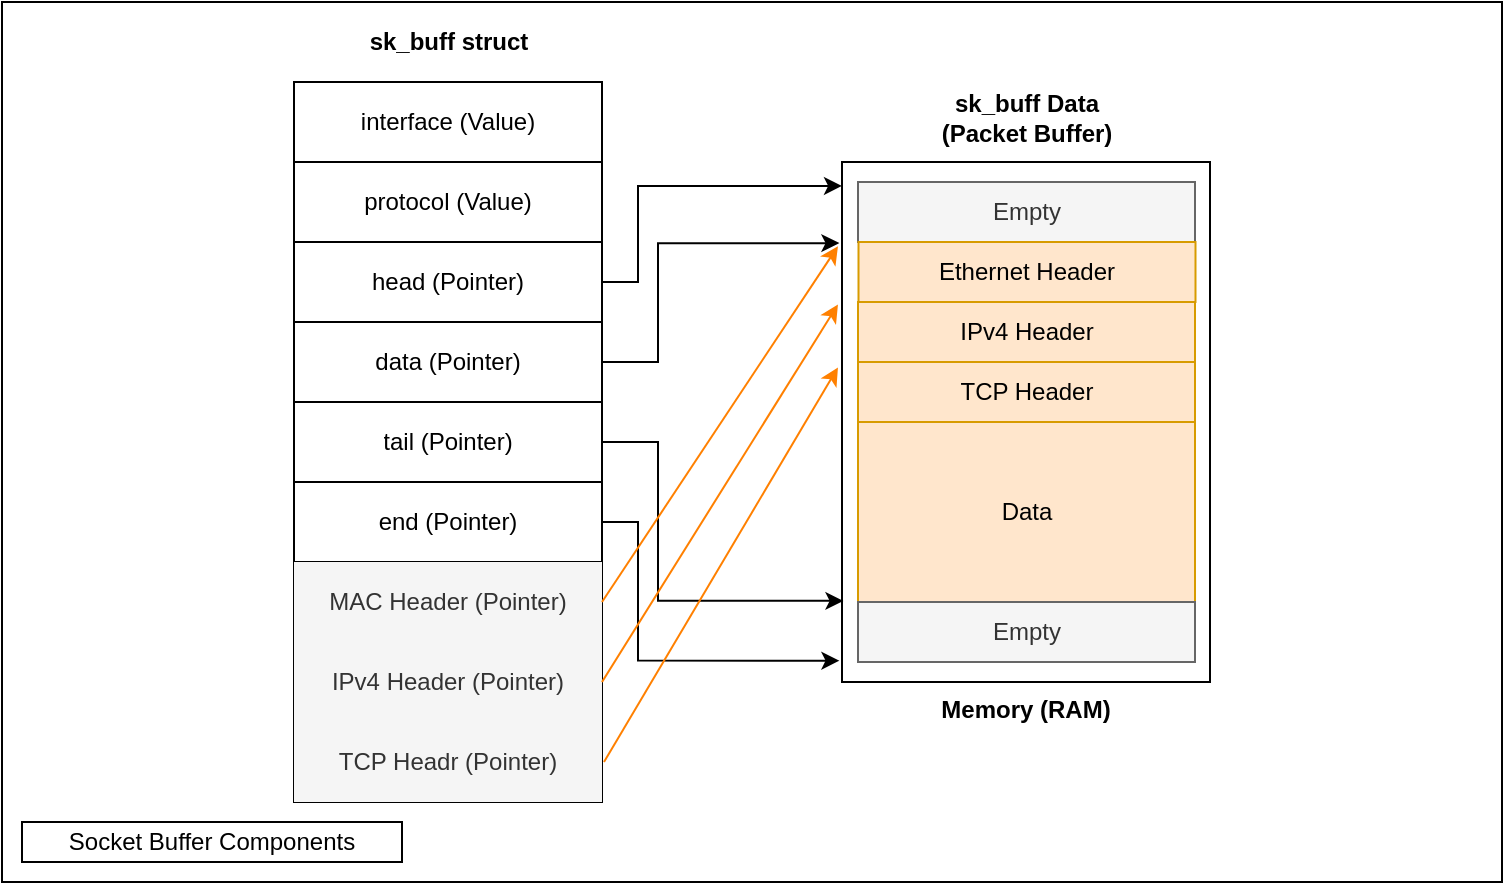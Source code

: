 <mxfile version="19.0.0" type="device"><diagram id="ulSXfOWERrjw8J4H3hAg" name="Page-1"><mxGraphModel dx="4346" dy="5017" grid="1" gridSize="10" guides="1" tooltips="1" connect="1" arrows="1" fold="1" page="1" pageScale="1" pageWidth="850" pageHeight="1100" math="0" shadow="0"><root><mxCell id="0"/><mxCell id="1" parent="0"/><mxCell id="s9wIhemMU1MsJrZ5bAxt-71" value="" style="rounded=0;whiteSpace=wrap;html=1;" parent="1" vertex="1"><mxGeometry x="-3360" y="-3520" width="750" height="440" as="geometry"/></mxCell><mxCell id="s9wIhemMU1MsJrZ5bAxt-67" value="sk_buff struct" style="text;html=1;align=center;verticalAlign=middle;resizable=0;points=[];autosize=1;strokeColor=none;fillColor=none;fontStyle=1" parent="s9wIhemMU1MsJrZ5bAxt-71" vertex="1"><mxGeometry x="173" y="10" width="100" height="20" as="geometry"/></mxCell><mxCell id="s9wIhemMU1MsJrZ5bAxt-68" value="sk_buff Data&lt;br&gt;(Packet Buffer)" style="text;html=1;align=center;verticalAlign=middle;resizable=0;points=[];autosize=1;strokeColor=none;fillColor=none;fontStyle=1" parent="s9wIhemMU1MsJrZ5bAxt-71" vertex="1"><mxGeometry x="462" y="43" width="100" height="30" as="geometry"/></mxCell><mxCell id="s9wIhemMU1MsJrZ5bAxt-34" value="Memory (RAM)" style="whiteSpace=wrap;html=1;labelPosition=center;verticalLabelPosition=bottom;align=center;verticalAlign=top;fontStyle=1" parent="s9wIhemMU1MsJrZ5bAxt-71" vertex="1"><mxGeometry x="420" y="80" width="184" height="260" as="geometry"/></mxCell><mxCell id="s9wIhemMU1MsJrZ5bAxt-35" value="Empty" style="rounded=0;whiteSpace=wrap;html=1;fillColor=#f5f5f5;fontColor=#333333;strokeColor=#666666;" parent="s9wIhemMU1MsJrZ5bAxt-71" vertex="1"><mxGeometry x="428" y="90" width="168.5" height="30" as="geometry"/></mxCell><mxCell id="s9wIhemMU1MsJrZ5bAxt-36" value="Ethernet Header" style="rounded=0;whiteSpace=wrap;html=1;fillColor=#ffe6cc;strokeColor=#d79b00;" parent="s9wIhemMU1MsJrZ5bAxt-71" vertex="1"><mxGeometry x="428.25" y="120" width="168.5" height="30" as="geometry"/></mxCell><mxCell id="s9wIhemMU1MsJrZ5bAxt-37" value="IPv4 Header" style="rounded=0;whiteSpace=wrap;html=1;fillColor=#ffe6cc;strokeColor=#d79b00;" parent="s9wIhemMU1MsJrZ5bAxt-71" vertex="1"><mxGeometry x="428" y="150" width="168.5" height="30" as="geometry"/></mxCell><mxCell id="s9wIhemMU1MsJrZ5bAxt-38" value="TCP Header" style="rounded=0;whiteSpace=wrap;html=1;fillColor=#ffe6cc;strokeColor=#d79b00;" parent="s9wIhemMU1MsJrZ5bAxt-71" vertex="1"><mxGeometry x="428" y="180" width="168.5" height="30" as="geometry"/></mxCell><mxCell id="s9wIhemMU1MsJrZ5bAxt-39" value="Data" style="rounded=0;whiteSpace=wrap;html=1;fillColor=#ffe6cc;strokeColor=#d79b00;" parent="s9wIhemMU1MsJrZ5bAxt-71" vertex="1"><mxGeometry x="428" y="210" width="168.5" height="90" as="geometry"/></mxCell><mxCell id="s9wIhemMU1MsJrZ5bAxt-40" value="Empty" style="rounded=0;whiteSpace=wrap;html=1;fillColor=#f5f5f5;fontColor=#333333;strokeColor=#666666;" parent="s9wIhemMU1MsJrZ5bAxt-71" vertex="1"><mxGeometry x="428" y="300" width="168.5" height="30" as="geometry"/></mxCell><mxCell id="s9wIhemMU1MsJrZ5bAxt-41" value="" style="shape=table;html=1;whiteSpace=wrap;startSize=0;container=1;collapsible=0;childLayout=tableLayout;" parent="s9wIhemMU1MsJrZ5bAxt-71" vertex="1"><mxGeometry x="146" y="40" width="154" height="360" as="geometry"/></mxCell><mxCell id="s9wIhemMU1MsJrZ5bAxt-42" value="" style="shape=tableRow;horizontal=0;startSize=0;swimlaneHead=0;swimlaneBody=0;top=0;left=0;bottom=0;right=0;collapsible=0;dropTarget=0;fillColor=none;points=[[0,0.5],[1,0.5]];portConstraint=eastwest;" parent="s9wIhemMU1MsJrZ5bAxt-41" vertex="1"><mxGeometry width="154" height="40" as="geometry"/></mxCell><mxCell id="s9wIhemMU1MsJrZ5bAxt-43" value="interface (Value)" style="shape=partialRectangle;html=1;whiteSpace=wrap;connectable=0;fillColor=none;top=0;left=0;bottom=0;right=0;overflow=hidden;" parent="s9wIhemMU1MsJrZ5bAxt-42" vertex="1"><mxGeometry width="154" height="40" as="geometry"><mxRectangle width="154" height="40" as="alternateBounds"/></mxGeometry></mxCell><mxCell id="s9wIhemMU1MsJrZ5bAxt-44" value="" style="shape=tableRow;horizontal=0;startSize=0;swimlaneHead=0;swimlaneBody=0;top=0;left=0;bottom=0;right=0;collapsible=0;dropTarget=0;fillColor=none;points=[[0,0.5],[1,0.5]];portConstraint=eastwest;" parent="s9wIhemMU1MsJrZ5bAxt-41" vertex="1"><mxGeometry y="40" width="154" height="40" as="geometry"/></mxCell><mxCell id="s9wIhemMU1MsJrZ5bAxt-45" value="protocol (Value)" style="shape=partialRectangle;html=1;whiteSpace=wrap;connectable=0;fillColor=none;top=0;left=0;bottom=0;right=0;overflow=hidden;" parent="s9wIhemMU1MsJrZ5bAxt-44" vertex="1"><mxGeometry width="154" height="40" as="geometry"><mxRectangle width="154" height="40" as="alternateBounds"/></mxGeometry></mxCell><mxCell id="s9wIhemMU1MsJrZ5bAxt-46" value="" style="shape=tableRow;horizontal=0;startSize=0;swimlaneHead=0;swimlaneBody=0;top=0;left=0;bottom=0;right=0;collapsible=0;dropTarget=0;fillColor=none;points=[[0,0.5],[1,0.5]];portConstraint=eastwest;" parent="s9wIhemMU1MsJrZ5bAxt-41" vertex="1"><mxGeometry y="80" width="154" height="40" as="geometry"/></mxCell><mxCell id="s9wIhemMU1MsJrZ5bAxt-47" value="head (Pointer)" style="shape=partialRectangle;html=1;whiteSpace=wrap;connectable=0;fillColor=none;top=0;left=0;bottom=0;right=0;overflow=hidden;" parent="s9wIhemMU1MsJrZ5bAxt-46" vertex="1"><mxGeometry width="154" height="40" as="geometry"><mxRectangle width="154" height="40" as="alternateBounds"/></mxGeometry></mxCell><mxCell id="s9wIhemMU1MsJrZ5bAxt-48" value="" style="shape=tableRow;horizontal=0;startSize=0;swimlaneHead=0;swimlaneBody=0;top=0;left=0;bottom=0;right=0;collapsible=0;dropTarget=0;fillColor=none;points=[[0,0.5],[1,0.5]];portConstraint=eastwest;" parent="s9wIhemMU1MsJrZ5bAxt-41" vertex="1"><mxGeometry y="120" width="154" height="40" as="geometry"/></mxCell><mxCell id="s9wIhemMU1MsJrZ5bAxt-49" value="data (Pointer)" style="shape=partialRectangle;html=1;whiteSpace=wrap;connectable=0;fillColor=none;top=0;left=0;bottom=0;right=0;overflow=hidden;" parent="s9wIhemMU1MsJrZ5bAxt-48" vertex="1"><mxGeometry width="154" height="40" as="geometry"><mxRectangle width="154" height="40" as="alternateBounds"/></mxGeometry></mxCell><mxCell id="s9wIhemMU1MsJrZ5bAxt-50" value="" style="shape=tableRow;horizontal=0;startSize=0;swimlaneHead=0;swimlaneBody=0;top=0;left=0;bottom=0;right=0;collapsible=0;dropTarget=0;fillColor=none;points=[[0,0.5],[1,0.5]];portConstraint=eastwest;" parent="s9wIhemMU1MsJrZ5bAxt-41" vertex="1"><mxGeometry y="160" width="154" height="40" as="geometry"/></mxCell><mxCell id="s9wIhemMU1MsJrZ5bAxt-51" value="tail (Pointer)" style="shape=partialRectangle;html=1;whiteSpace=wrap;connectable=0;fillColor=none;top=0;left=0;bottom=0;right=0;overflow=hidden;" parent="s9wIhemMU1MsJrZ5bAxt-50" vertex="1"><mxGeometry width="154" height="40" as="geometry"><mxRectangle width="154" height="40" as="alternateBounds"/></mxGeometry></mxCell><mxCell id="s9wIhemMU1MsJrZ5bAxt-52" value="" style="shape=tableRow;horizontal=0;startSize=0;swimlaneHead=0;swimlaneBody=0;top=0;left=0;bottom=0;right=0;collapsible=0;dropTarget=0;fillColor=none;points=[[0,0.5],[1,0.5]];portConstraint=eastwest;" parent="s9wIhemMU1MsJrZ5bAxt-41" vertex="1"><mxGeometry y="200" width="154" height="40" as="geometry"/></mxCell><mxCell id="s9wIhemMU1MsJrZ5bAxt-53" value="end (Pointer)" style="shape=partialRectangle;html=1;whiteSpace=wrap;connectable=0;fillColor=none;top=0;left=0;bottom=0;right=0;overflow=hidden;" parent="s9wIhemMU1MsJrZ5bAxt-52" vertex="1"><mxGeometry width="154" height="40" as="geometry"><mxRectangle width="154" height="40" as="alternateBounds"/></mxGeometry></mxCell><mxCell id="s9wIhemMU1MsJrZ5bAxt-54" value="" style="shape=tableRow;horizontal=0;startSize=0;swimlaneHead=0;swimlaneBody=0;top=0;left=0;bottom=0;right=0;collapsible=0;dropTarget=0;fillColor=none;points=[[0,0.5],[1,0.5]];portConstraint=eastwest;" parent="s9wIhemMU1MsJrZ5bAxt-41" vertex="1"><mxGeometry y="240" width="154" height="40" as="geometry"/></mxCell><mxCell id="s9wIhemMU1MsJrZ5bAxt-55" value="MAC Header (Pointer)" style="shape=partialRectangle;html=1;whiteSpace=wrap;connectable=0;fillColor=#f5f5f5;top=0;left=0;bottom=0;right=0;overflow=hidden;strokeColor=default;fontColor=#333333;perimeterSpacing=1;" parent="s9wIhemMU1MsJrZ5bAxt-54" vertex="1"><mxGeometry width="154" height="40" as="geometry"><mxRectangle width="154" height="40" as="alternateBounds"/></mxGeometry></mxCell><mxCell id="s9wIhemMU1MsJrZ5bAxt-56" value="" style="shape=tableRow;horizontal=0;startSize=0;swimlaneHead=0;swimlaneBody=0;top=0;left=0;bottom=0;right=0;collapsible=0;dropTarget=0;fillColor=none;points=[[0,0.5],[1,0.5]];portConstraint=eastwest;" parent="s9wIhemMU1MsJrZ5bAxt-41" vertex="1"><mxGeometry y="280" width="154" height="40" as="geometry"/></mxCell><mxCell id="s9wIhemMU1MsJrZ5bAxt-57" value="IPv4 Header (Pointer)" style="shape=partialRectangle;html=1;whiteSpace=wrap;connectable=0;fillColor=#f5f5f5;top=0;left=0;bottom=0;right=0;overflow=hidden;strokeColor=#666666;fontColor=#333333;" parent="s9wIhemMU1MsJrZ5bAxt-56" vertex="1"><mxGeometry width="154" height="40" as="geometry"><mxRectangle width="154" height="40" as="alternateBounds"/></mxGeometry></mxCell><mxCell id="s9wIhemMU1MsJrZ5bAxt-58" value="" style="shape=tableRow;horizontal=0;startSize=0;swimlaneHead=0;swimlaneBody=0;top=0;left=0;bottom=0;right=0;collapsible=0;dropTarget=0;fillColor=#f5f5f5;points=[[0,0.5],[1,0.5]];portConstraint=eastwest;fontColor=#333333;strokeColor=default;perimeterSpacing=1;" parent="s9wIhemMU1MsJrZ5bAxt-41" vertex="1"><mxGeometry y="320" width="154" height="40" as="geometry"/></mxCell><mxCell id="s9wIhemMU1MsJrZ5bAxt-59" value="TCP Headr (Pointer)" style="shape=partialRectangle;html=1;whiteSpace=wrap;connectable=0;fillColor=#f5f5f5;top=0;left=0;bottom=0;right=0;overflow=hidden;strokeColor=#666666;fontColor=#333333;" parent="s9wIhemMU1MsJrZ5bAxt-58" vertex="1"><mxGeometry width="154" height="40" as="geometry"><mxRectangle width="154" height="40" as="alternateBounds"/></mxGeometry></mxCell><mxCell id="s9wIhemMU1MsJrZ5bAxt-60" style="edgeStyle=orthogonalEdgeStyle;rounded=0;orthogonalLoop=1;jettySize=auto;html=1;exitX=1;exitY=0.5;exitDx=0;exitDy=0;entryX=0;entryY=0.046;entryDx=0;entryDy=0;entryPerimeter=0;" parent="s9wIhemMU1MsJrZ5bAxt-71" source="s9wIhemMU1MsJrZ5bAxt-46" target="s9wIhemMU1MsJrZ5bAxt-34" edge="1"><mxGeometry relative="1" as="geometry"><Array as="points"><mxPoint x="318" y="140"/><mxPoint x="318" y="92"/></Array></mxGeometry></mxCell><mxCell id="s9wIhemMU1MsJrZ5bAxt-61" style="edgeStyle=orthogonalEdgeStyle;rounded=0;orthogonalLoop=1;jettySize=auto;html=1;exitX=1;exitY=0.5;exitDx=0;exitDy=0;entryX=-0.007;entryY=0.156;entryDx=0;entryDy=0;entryPerimeter=0;" parent="s9wIhemMU1MsJrZ5bAxt-71" source="s9wIhemMU1MsJrZ5bAxt-48" target="s9wIhemMU1MsJrZ5bAxt-34" edge="1"><mxGeometry relative="1" as="geometry"><Array as="points"><mxPoint x="328" y="180"/><mxPoint x="328" y="121"/></Array></mxGeometry></mxCell><mxCell id="s9wIhemMU1MsJrZ5bAxt-62" style="edgeStyle=orthogonalEdgeStyle;rounded=0;orthogonalLoop=1;jettySize=auto;html=1;exitX=1;exitY=0.5;exitDx=0;exitDy=0;entryX=0.004;entryY=0.844;entryDx=0;entryDy=0;entryPerimeter=0;" parent="s9wIhemMU1MsJrZ5bAxt-71" source="s9wIhemMU1MsJrZ5bAxt-50" target="s9wIhemMU1MsJrZ5bAxt-34" edge="1"><mxGeometry relative="1" as="geometry"><Array as="points"><mxPoint x="328" y="220"/><mxPoint x="328" y="299"/></Array></mxGeometry></mxCell><mxCell id="s9wIhemMU1MsJrZ5bAxt-63" style="edgeStyle=orthogonalEdgeStyle;rounded=0;orthogonalLoop=1;jettySize=auto;html=1;exitX=1;exitY=0.5;exitDx=0;exitDy=0;entryX=-0.007;entryY=0.959;entryDx=0;entryDy=0;entryPerimeter=0;" parent="s9wIhemMU1MsJrZ5bAxt-71" source="s9wIhemMU1MsJrZ5bAxt-52" target="s9wIhemMU1MsJrZ5bAxt-34" edge="1"><mxGeometry relative="1" as="geometry"><Array as="points"><mxPoint x="318" y="260"/><mxPoint x="318" y="329"/></Array></mxGeometry></mxCell><mxCell id="s9wIhemMU1MsJrZ5bAxt-64" style="rounded=0;orthogonalLoop=1;jettySize=auto;html=1;exitX=1;exitY=0.5;exitDx=0;exitDy=0;entryX=-0.011;entryY=0.162;entryDx=0;entryDy=0;entryPerimeter=0;strokeColor=#FF8000;" parent="s9wIhemMU1MsJrZ5bAxt-71" source="s9wIhemMU1MsJrZ5bAxt-54" target="s9wIhemMU1MsJrZ5bAxt-34" edge="1"><mxGeometry relative="1" as="geometry"/></mxCell><mxCell id="s9wIhemMU1MsJrZ5bAxt-65" style="edgeStyle=none;rounded=0;orthogonalLoop=1;jettySize=auto;html=1;exitX=1;exitY=0.5;exitDx=0;exitDy=0;strokeColor=#FF8000;entryX=-0.011;entryY=0.274;entryDx=0;entryDy=0;entryPerimeter=0;" parent="s9wIhemMU1MsJrZ5bAxt-71" source="s9wIhemMU1MsJrZ5bAxt-56" target="s9wIhemMU1MsJrZ5bAxt-34" edge="1"><mxGeometry relative="1" as="geometry"><mxPoint x="398" y="220" as="targetPoint"/></mxGeometry></mxCell><mxCell id="s9wIhemMU1MsJrZ5bAxt-66" style="edgeStyle=none;rounded=0;orthogonalLoop=1;jettySize=auto;html=1;exitX=1;exitY=0.5;exitDx=0;exitDy=0;entryX=-0.011;entryY=0.395;entryDx=0;entryDy=0;entryPerimeter=0;strokeColor=#FF8000;" parent="s9wIhemMU1MsJrZ5bAxt-71" source="s9wIhemMU1MsJrZ5bAxt-58" target="s9wIhemMU1MsJrZ5bAxt-34" edge="1"><mxGeometry relative="1" as="geometry"/></mxCell><mxCell id="s9wIhemMU1MsJrZ5bAxt-72" value="Socket Buffer Components" style="rounded=0;whiteSpace=wrap;html=1;" parent="1" vertex="1"><mxGeometry x="-3350" y="-3110" width="190" height="20" as="geometry"/></mxCell></root></mxGraphModel></diagram></mxfile>
